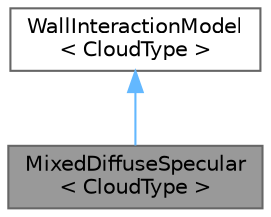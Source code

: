 digraph "MixedDiffuseSpecular&lt; CloudType &gt;"
{
 // LATEX_PDF_SIZE
  bgcolor="transparent";
  edge [fontname=Helvetica,fontsize=10,labelfontname=Helvetica,labelfontsize=10];
  node [fontname=Helvetica,fontsize=10,shape=box,height=0.2,width=0.4];
  Node1 [id="Node000001",label="MixedDiffuseSpecular\l\< CloudType \>",height=0.2,width=0.4,color="gray40", fillcolor="grey60", style="filled", fontcolor="black",tooltip="Wall interaction setting microscopic velocity to a random one drawn from a Maxwellian distribution co..."];
  Node2 -> Node1 [id="edge1_Node000001_Node000002",dir="back",color="steelblue1",style="solid",tooltip=" "];
  Node2 [id="Node000002",label="WallInteractionModel\l\< CloudType \>",height=0.2,width=0.4,color="gray40", fillcolor="white", style="filled",URL="$classFoam_1_1WallInteractionModel.html",tooltip="Templated wall interaction model class."];
}
